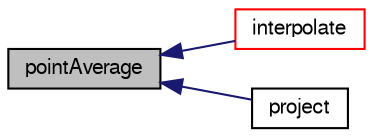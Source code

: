 digraph "pointAverage"
{
  bgcolor="transparent";
  edge [fontname="FreeSans",fontsize="10",labelfontname="FreeSans",labelfontsize="10"];
  node [fontname="FreeSans",fontsize="10",shape=record];
  rankdir="LR";
  Node1594 [label="pointAverage",height=0.2,width=0.4,color="black", fillcolor="grey75", style="filled", fontcolor="black"];
  Node1594 -> Node1595 [dir="back",color="midnightblue",fontsize="10",style="solid",fontname="FreeSans"];
  Node1595 [label="interpolate",height=0.2,width=0.4,color="red",URL="$a29378.html#acb5e25bbcf94f482a6b194cfbde024fb",tooltip="interpolation requested for surface "];
  Node1594 -> Node1631 [dir="back",color="midnightblue",fontsize="10",style="solid",fontname="FreeSans"];
  Node1631 [label="project",height=0.2,width=0.4,color="black",URL="$a29378.html#a657e8b12631388e835291beed67c98c2"];
}

